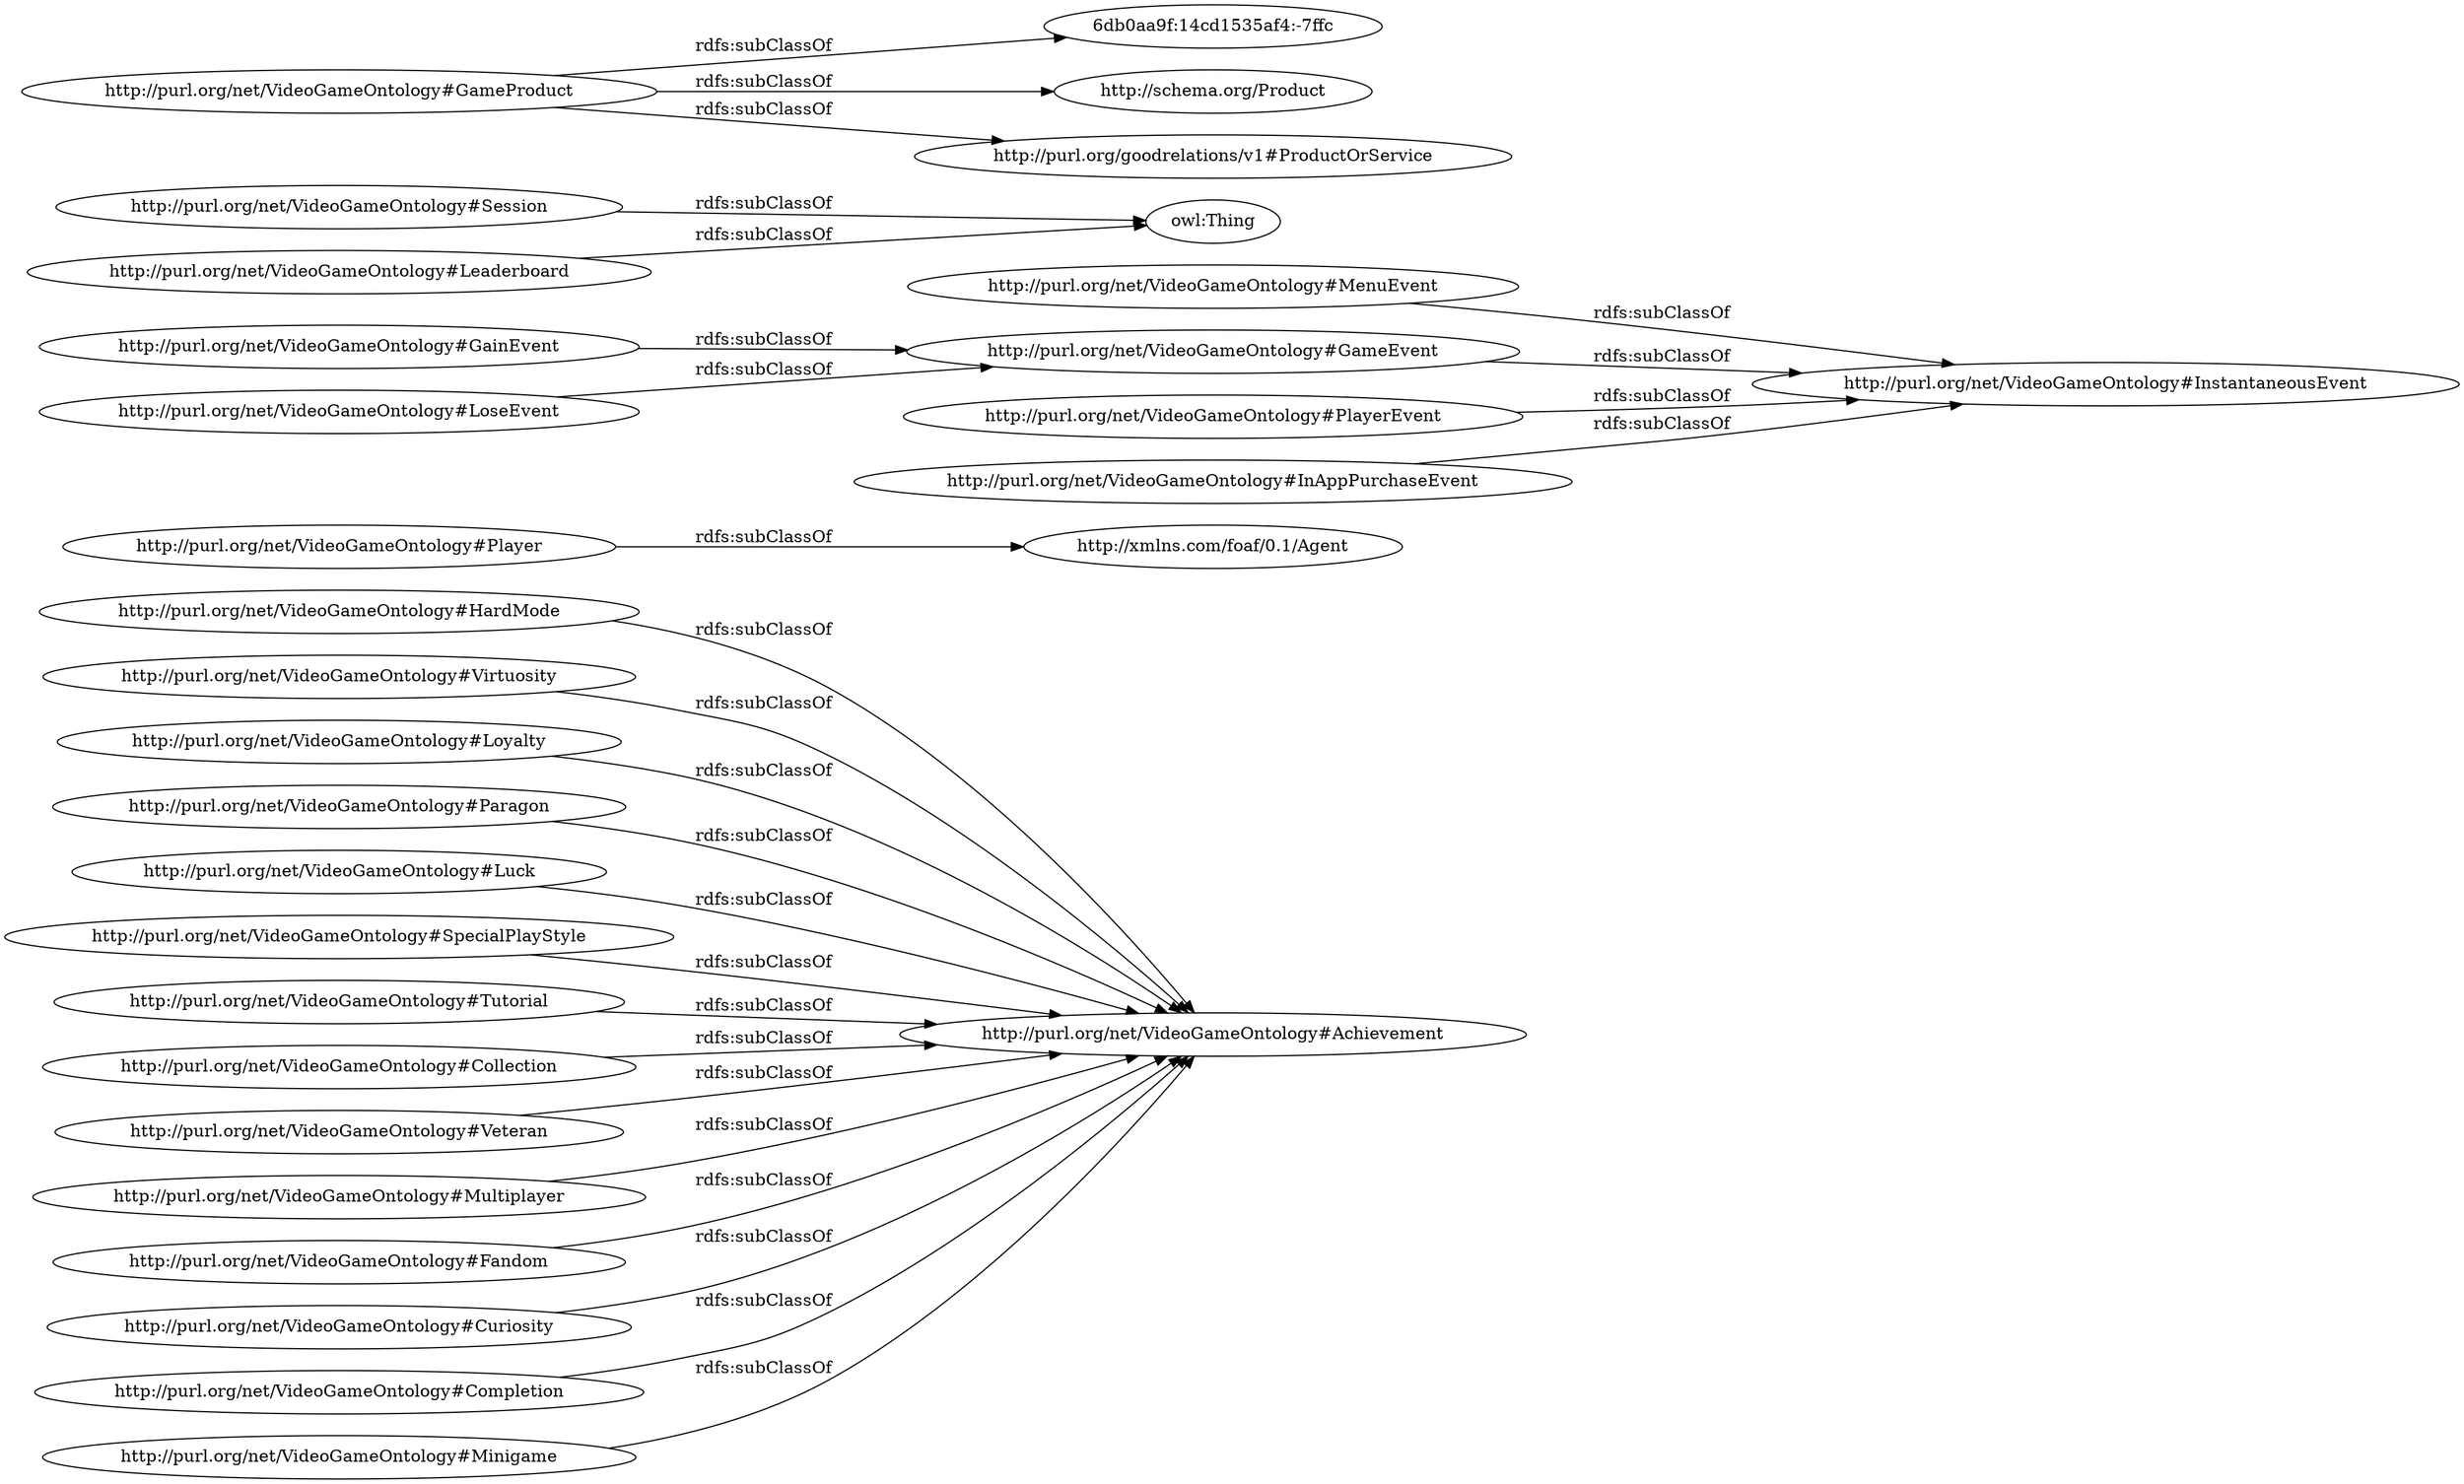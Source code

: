 digraph ar2dtool_diagram { 
rankdir=LR;
size="1000"
	"http://purl.org/net/VideoGameOntology#HardMode" -> "http://purl.org/net/VideoGameOntology#Achievement" [ label = "rdfs:subClassOf" ];
	"http://purl.org/net/VideoGameOntology#Player" -> "http://xmlns.com/foaf/0.1/Agent" [ label = "rdfs:subClassOf" ];
	"http://purl.org/net/VideoGameOntology#Virtuosity" -> "http://purl.org/net/VideoGameOntology#Achievement" [ label = "rdfs:subClassOf" ];
	"http://purl.org/net/VideoGameOntology#Loyalty" -> "http://purl.org/net/VideoGameOntology#Achievement" [ label = "rdfs:subClassOf" ];
	"http://purl.org/net/VideoGameOntology#Paragon" -> "http://purl.org/net/VideoGameOntology#Achievement" [ label = "rdfs:subClassOf" ];
	"http://purl.org/net/VideoGameOntology#Luck" -> "http://purl.org/net/VideoGameOntology#Achievement" [ label = "rdfs:subClassOf" ];
	"http://purl.org/net/VideoGameOntology#MenuEvent" -> "http://purl.org/net/VideoGameOntology#InstantaneousEvent" [ label = "rdfs:subClassOf" ];
	"http://purl.org/net/VideoGameOntology#GainEvent" -> "http://purl.org/net/VideoGameOntology#GameEvent" [ label = "rdfs:subClassOf" ];
	"http://purl.org/net/VideoGameOntology#SpecialPlayStyle" -> "http://purl.org/net/VideoGameOntology#Achievement" [ label = "rdfs:subClassOf" ];
	"http://purl.org/net/VideoGameOntology#Tutorial" -> "http://purl.org/net/VideoGameOntology#Achievement" [ label = "rdfs:subClassOf" ];
	"http://purl.org/net/VideoGameOntology#Session" -> "owl:Thing" [ label = "rdfs:subClassOf" ];
	"http://purl.org/net/VideoGameOntology#GameProduct" -> "6db0aa9f:14cd1535af4:-7ffc" [ label = "rdfs:subClassOf" ];
	"http://purl.org/net/VideoGameOntology#GameProduct" -> "http://schema.org/Product" [ label = "rdfs:subClassOf" ];
	"http://purl.org/net/VideoGameOntology#GameProduct" -> "http://purl.org/goodrelations/v1#ProductOrService" [ label = "rdfs:subClassOf" ];
	"http://purl.org/net/VideoGameOntology#LoseEvent" -> "http://purl.org/net/VideoGameOntology#GameEvent" [ label = "rdfs:subClassOf" ];
	"http://purl.org/net/VideoGameOntology#Collection" -> "http://purl.org/net/VideoGameOntology#Achievement" [ label = "rdfs:subClassOf" ];
	"http://purl.org/net/VideoGameOntology#Leaderboard" -> "owl:Thing" [ label = "rdfs:subClassOf" ];
	"http://purl.org/net/VideoGameOntology#Veteran" -> "http://purl.org/net/VideoGameOntology#Achievement" [ label = "rdfs:subClassOf" ];
	"http://purl.org/net/VideoGameOntology#Multiplayer" -> "http://purl.org/net/VideoGameOntology#Achievement" [ label = "rdfs:subClassOf" ];
	"http://purl.org/net/VideoGameOntology#Fandom" -> "http://purl.org/net/VideoGameOntology#Achievement" [ label = "rdfs:subClassOf" ];
	"http://purl.org/net/VideoGameOntology#Curiosity" -> "http://purl.org/net/VideoGameOntology#Achievement" [ label = "rdfs:subClassOf" ];
	"http://purl.org/net/VideoGameOntology#PlayerEvent" -> "http://purl.org/net/VideoGameOntology#InstantaneousEvent" [ label = "rdfs:subClassOf" ];
	"http://purl.org/net/VideoGameOntology#InAppPurchaseEvent" -> "http://purl.org/net/VideoGameOntology#InstantaneousEvent" [ label = "rdfs:subClassOf" ];
	"http://purl.org/net/VideoGameOntology#Completion" -> "http://purl.org/net/VideoGameOntology#Achievement" [ label = "rdfs:subClassOf" ];
	"http://purl.org/net/VideoGameOntology#GameEvent" -> "http://purl.org/net/VideoGameOntology#InstantaneousEvent" [ label = "rdfs:subClassOf" ];
	"http://purl.org/net/VideoGameOntology#Minigame" -> "http://purl.org/net/VideoGameOntology#Achievement" [ label = "rdfs:subClassOf" ];

}
